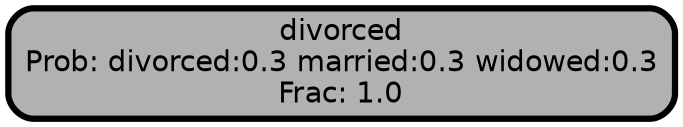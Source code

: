 graph Tree {
node [shape=box, style="filled, rounded",color="black",penwidth="3",fontcolor="black",                 fontname=helvetica] ;
graph [ranksep="0 equally", splines=straight,                 bgcolor=transparent, dpi=200] ;
edge [fontname=helvetica, color=black] ;
0 [label="divorced
Prob: divorced:0.3 married:0.3 widowed:0.3
Frac: 1.0", fillcolor="#b1b1b1"] ;
{rank = same;}}